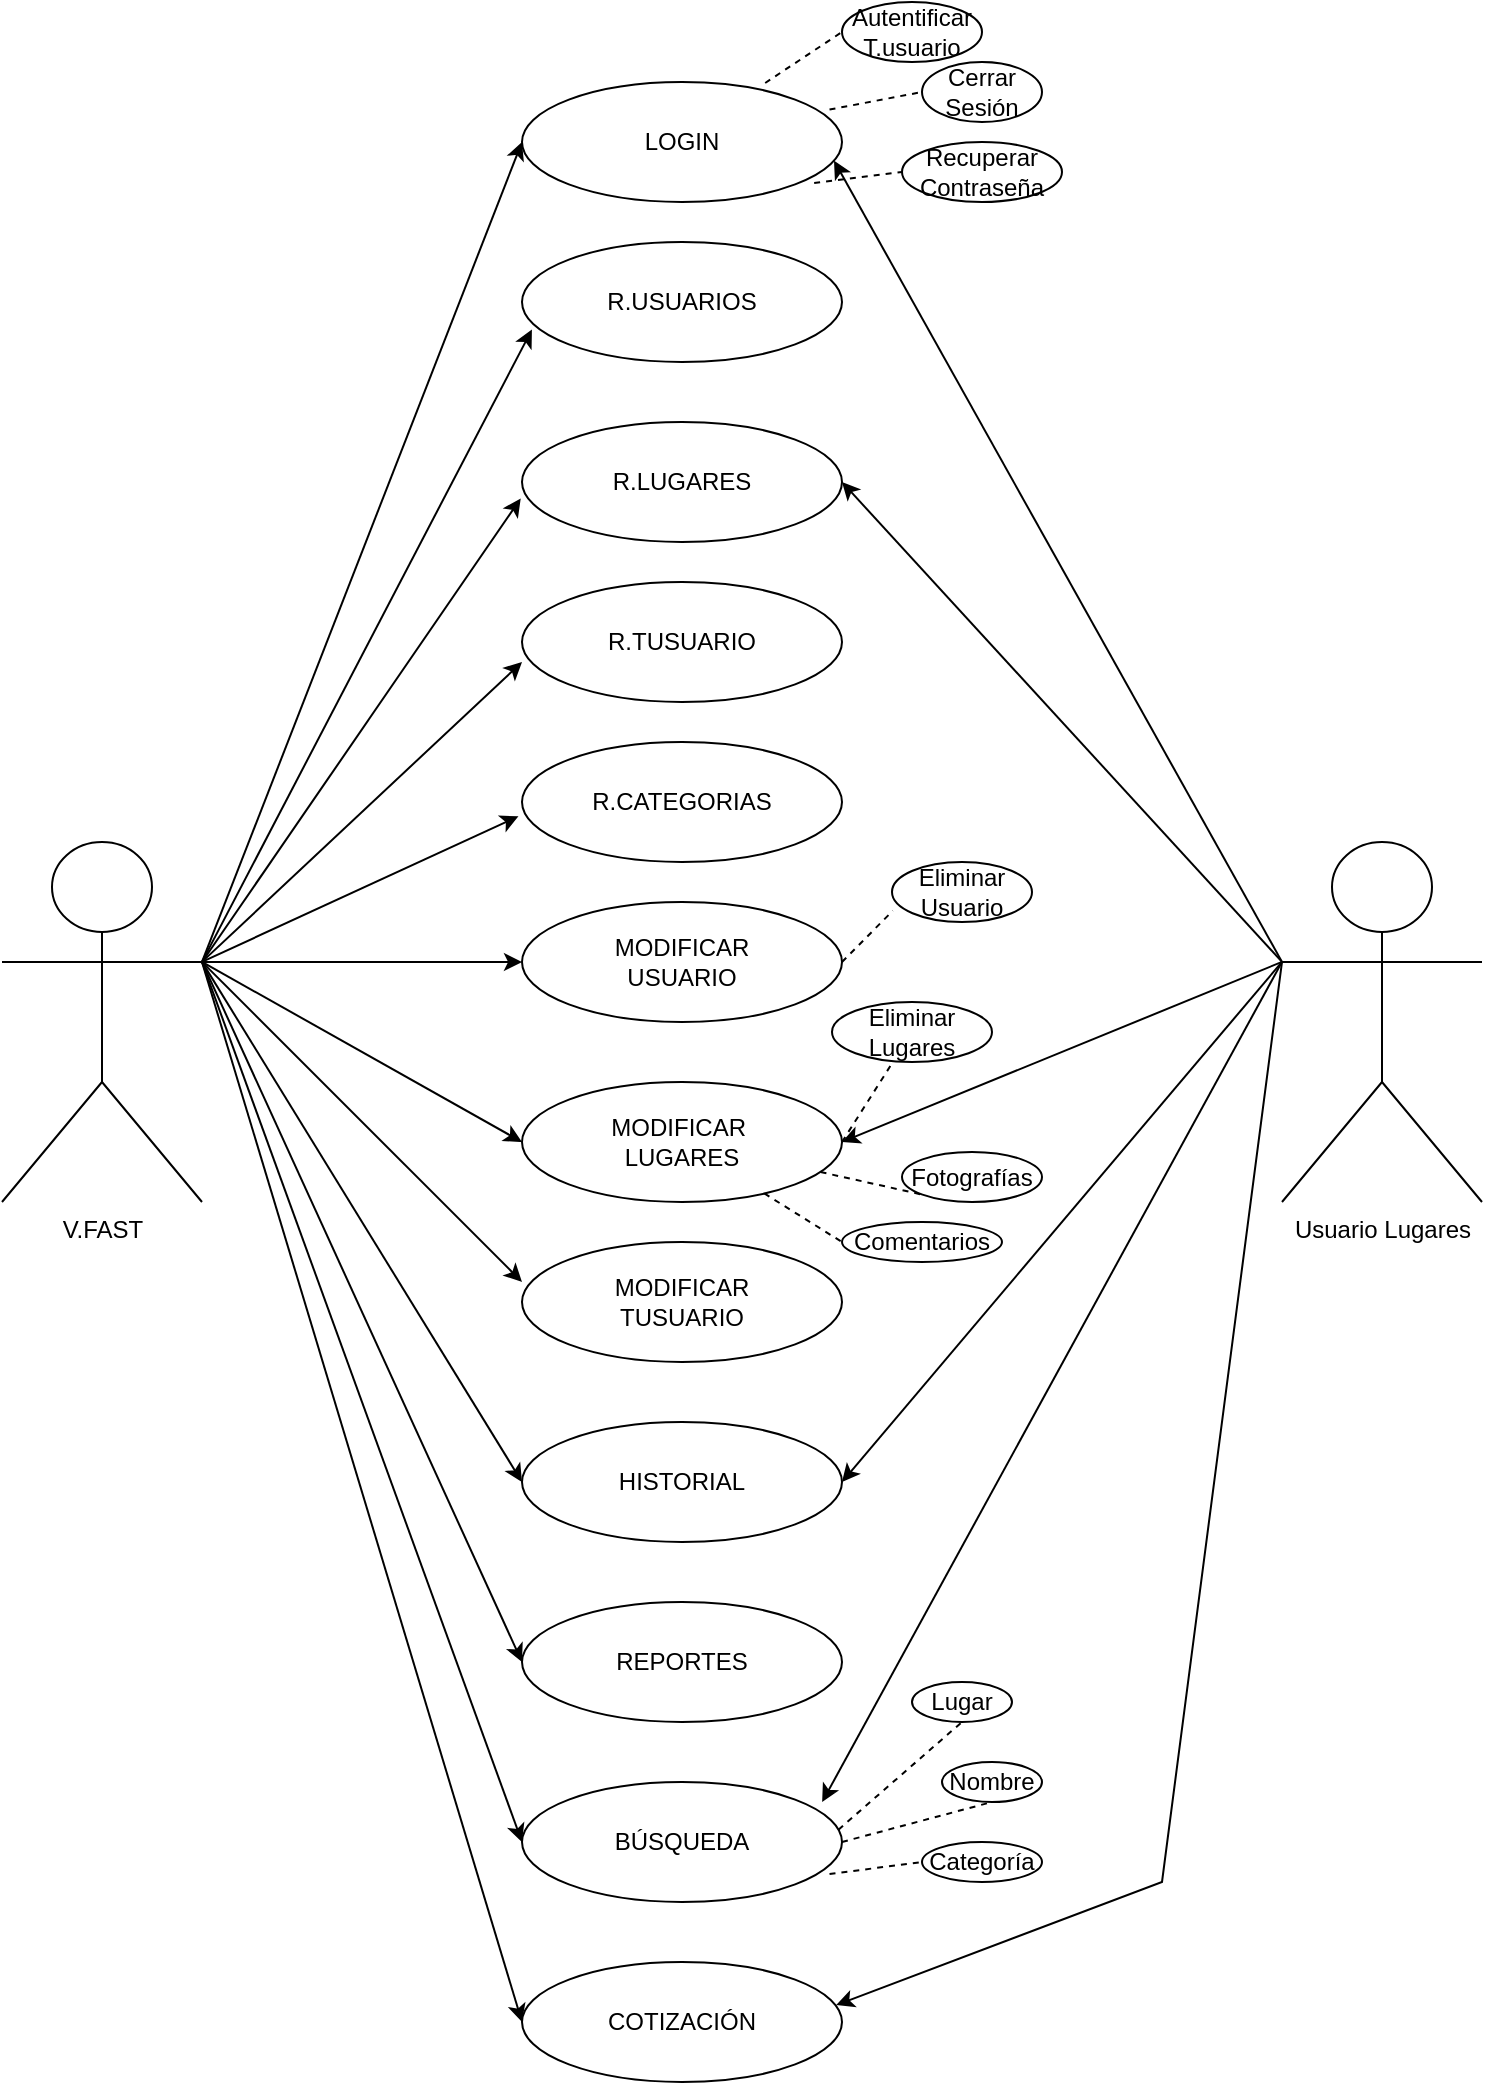 <mxfile version="21.1.2" type="github">
  <diagram name="Página-1" id="FyNhM8E8tGC533qrjE1v">
    <mxGraphModel dx="1032" dy="521" grid="1" gridSize="10" guides="1" tooltips="1" connect="1" arrows="1" fold="1" page="1" pageScale="1" pageWidth="827" pageHeight="1169" math="0" shadow="0">
      <root>
        <mxCell id="0" />
        <mxCell id="1" parent="0" />
        <mxCell id="Nw6Wf11O5FGYg6xUdQ0s-1" value="&lt;font style=&quot;vertical-align: inherit;&quot;&gt;&lt;font style=&quot;vertical-align: inherit;&quot;&gt;LOGIN&lt;/font&gt;&lt;/font&gt;" style="ellipse;whiteSpace=wrap;html=1;" parent="1" vertex="1">
          <mxGeometry x="320" y="60" width="160" height="60" as="geometry" />
        </mxCell>
        <mxCell id="Nw6Wf11O5FGYg6xUdQ0s-13" value="&lt;font style=&quot;vertical-align: inherit;&quot;&gt;&lt;font style=&quot;vertical-align: inherit;&quot;&gt;MODIFICAR&amp;nbsp;&lt;br&gt;LUGARES&lt;br&gt;&lt;/font&gt;&lt;/font&gt;" style="ellipse;whiteSpace=wrap;html=1;" parent="1" vertex="1">
          <mxGeometry x="320" y="560" width="160" height="60" as="geometry" />
        </mxCell>
        <mxCell id="Nw6Wf11O5FGYg6xUdQ0s-14" value="&lt;font style=&quot;vertical-align: inherit;&quot;&gt;&lt;font style=&quot;vertical-align: inherit;&quot;&gt;R.CATEGORIAS&lt;/font&gt;&lt;/font&gt;" style="ellipse;whiteSpace=wrap;html=1;" parent="1" vertex="1">
          <mxGeometry x="320" y="390" width="160" height="60" as="geometry" />
        </mxCell>
        <mxCell id="Nw6Wf11O5FGYg6xUdQ0s-15" value="&lt;font style=&quot;vertical-align: inherit;&quot;&gt;&lt;font style=&quot;vertical-align: inherit;&quot;&gt;R.TUSUARIO&lt;/font&gt;&lt;/font&gt;" style="ellipse;whiteSpace=wrap;html=1;" parent="1" vertex="1">
          <mxGeometry x="320" y="310" width="160" height="60" as="geometry" />
        </mxCell>
        <mxCell id="Nw6Wf11O5FGYg6xUdQ0s-16" value="&lt;font style=&quot;vertical-align: inherit;&quot;&gt;&lt;font style=&quot;vertical-align: inherit;&quot;&gt;R.LUGARES&lt;/font&gt;&lt;/font&gt;" style="ellipse;whiteSpace=wrap;html=1;" parent="1" vertex="1">
          <mxGeometry x="320" y="230" width="160" height="60" as="geometry" />
        </mxCell>
        <mxCell id="Nw6Wf11O5FGYg6xUdQ0s-17" value="&lt;font style=&quot;vertical-align: inherit;&quot;&gt;&lt;font style=&quot;vertical-align: inherit;&quot;&gt;MODIFICAR&lt;br&gt;USUARIO&lt;br&gt;&lt;/font&gt;&lt;/font&gt;" style="ellipse;whiteSpace=wrap;html=1;" parent="1" vertex="1">
          <mxGeometry x="320" y="470" width="160" height="60" as="geometry" />
        </mxCell>
        <mxCell id="Nw6Wf11O5FGYg6xUdQ0s-18" value="&lt;font style=&quot;vertical-align: inherit;&quot;&gt;&lt;font style=&quot;vertical-align: inherit;&quot;&gt;R.USUARIOS&lt;/font&gt;&lt;/font&gt;" style="ellipse;whiteSpace=wrap;html=1;" parent="1" vertex="1">
          <mxGeometry x="320" y="140" width="160" height="60" as="geometry" />
        </mxCell>
        <mxCell id="Nw6Wf11O5FGYg6xUdQ0s-19" style="edgeStyle=orthogonalEdgeStyle;rounded=0;orthogonalLoop=1;jettySize=auto;html=1;exitX=0.5;exitY=1;exitDx=0;exitDy=0;" parent="1" source="Nw6Wf11O5FGYg6xUdQ0s-1" target="Nw6Wf11O5FGYg6xUdQ0s-1" edge="1">
          <mxGeometry relative="1" as="geometry" />
        </mxCell>
        <mxCell id="Nw6Wf11O5FGYg6xUdQ0s-20" value="&lt;font style=&quot;vertical-align: inherit;&quot;&gt;&lt;font style=&quot;vertical-align: inherit;&quot;&gt;MODIFICAR&lt;br&gt;TUSUARIO&lt;br&gt;&lt;/font&gt;&lt;/font&gt;" style="ellipse;whiteSpace=wrap;html=1;" parent="1" vertex="1">
          <mxGeometry x="320" y="640" width="160" height="60" as="geometry" />
        </mxCell>
        <mxCell id="Nw6Wf11O5FGYg6xUdQ0s-21" value="&lt;font style=&quot;vertical-align: inherit;&quot;&gt;&lt;font style=&quot;vertical-align: inherit;&quot;&gt;REPORTES&lt;/font&gt;&lt;/font&gt;" style="ellipse;whiteSpace=wrap;html=1;" parent="1" vertex="1">
          <mxGeometry x="320" y="820" width="160" height="60" as="geometry" />
        </mxCell>
        <mxCell id="Nw6Wf11O5FGYg6xUdQ0s-22" value="&lt;font style=&quot;vertical-align: inherit;&quot;&gt;&lt;font style=&quot;vertical-align: inherit;&quot;&gt;HISTORIAL&lt;/font&gt;&lt;/font&gt;" style="ellipse;whiteSpace=wrap;html=1;" parent="1" vertex="1">
          <mxGeometry x="320" y="730" width="160" height="60" as="geometry" />
        </mxCell>
        <mxCell id="Nw6Wf11O5FGYg6xUdQ0s-23" value="&lt;font style=&quot;vertical-align: inherit;&quot;&gt;&lt;font style=&quot;vertical-align: inherit;&quot;&gt;COTIZACIÓN&lt;/font&gt;&lt;/font&gt;" style="ellipse;whiteSpace=wrap;html=1;" parent="1" vertex="1">
          <mxGeometry x="320" y="1000" width="160" height="60" as="geometry" />
        </mxCell>
        <mxCell id="Nw6Wf11O5FGYg6xUdQ0s-24" value="&lt;font style=&quot;vertical-align: inherit;&quot;&gt;&lt;font style=&quot;vertical-align: inherit;&quot;&gt;BÚSQUEDA&lt;/font&gt;&lt;/font&gt;" style="ellipse;whiteSpace=wrap;html=1;" parent="1" vertex="1">
          <mxGeometry x="320" y="910" width="160" height="60" as="geometry" />
        </mxCell>
        <mxCell id="Nw6Wf11O5FGYg6xUdQ0s-25" value="&lt;font style=&quot;vertical-align: inherit;&quot;&gt;&lt;font style=&quot;vertical-align: inherit;&quot;&gt;&lt;font style=&quot;vertical-align: inherit;&quot;&gt;&lt;font style=&quot;vertical-align: inherit;&quot;&gt;Usuario Lugares&lt;/font&gt;&lt;/font&gt;&lt;/font&gt;&lt;/font&gt;" style="shape=umlActor;verticalLabelPosition=bottom;verticalAlign=top;html=1;outlineConnect=0;" parent="1" vertex="1">
          <mxGeometry x="700" y="440" width="100" height="180" as="geometry" />
        </mxCell>
        <mxCell id="Nw6Wf11O5FGYg6xUdQ0s-26" value="&lt;font style=&quot;vertical-align: inherit;&quot;&gt;&lt;font style=&quot;vertical-align: inherit;&quot;&gt;V.FAST&lt;/font&gt;&lt;/font&gt;" style="shape=umlActor;verticalLabelPosition=bottom;verticalAlign=top;html=1;outlineConnect=0;" parent="1" vertex="1">
          <mxGeometry x="60" y="440" width="100" height="180" as="geometry" />
        </mxCell>
        <mxCell id="Nw6Wf11O5FGYg6xUdQ0s-32" value="&lt;font style=&quot;vertical-align: inherit;&quot;&gt;&lt;font style=&quot;vertical-align: inherit;&quot;&gt;Autentificar&lt;br&gt;T.usuario&lt;br&gt;&lt;/font&gt;&lt;/font&gt;" style="ellipse;whiteSpace=wrap;html=1;" parent="1" vertex="1">
          <mxGeometry x="480" y="20" width="70" height="30" as="geometry" />
        </mxCell>
        <mxCell id="Nw6Wf11O5FGYg6xUdQ0s-33" value="&lt;font style=&quot;vertical-align: inherit;&quot;&gt;&lt;font style=&quot;vertical-align: inherit;&quot;&gt;&lt;font style=&quot;vertical-align: inherit;&quot;&gt;&lt;font style=&quot;vertical-align: inherit;&quot;&gt;Cerrar&lt;br&gt;&lt;/font&gt;&lt;/font&gt;&lt;font style=&quot;vertical-align: inherit;&quot;&gt;&lt;font style=&quot;vertical-align: inherit;&quot;&gt;Sesión&lt;/font&gt;&lt;/font&gt;&lt;br&gt;&lt;/font&gt;&lt;/font&gt;" style="ellipse;whiteSpace=wrap;html=1;" parent="1" vertex="1">
          <mxGeometry x="520" y="50" width="60" height="30" as="geometry" />
        </mxCell>
        <mxCell id="Nw6Wf11O5FGYg6xUdQ0s-34" value="&lt;font style=&quot;vertical-align: inherit;&quot;&gt;&lt;font style=&quot;vertical-align: inherit;&quot;&gt;&lt;font style=&quot;vertical-align: inherit;&quot;&gt;&lt;font style=&quot;vertical-align: inherit;&quot;&gt;Recuperar&lt;br&gt;&lt;/font&gt;&lt;/font&gt;&lt;font style=&quot;vertical-align: inherit;&quot;&gt;&lt;font style=&quot;vertical-align: inherit;&quot;&gt;Contraseña&lt;/font&gt;&lt;/font&gt;&lt;br&gt;&lt;/font&gt;&lt;/font&gt;" style="ellipse;whiteSpace=wrap;html=1;" parent="1" vertex="1">
          <mxGeometry x="510" y="90" width="80" height="30" as="geometry" />
        </mxCell>
        <mxCell id="Nw6Wf11O5FGYg6xUdQ0s-35" value="" style="endArrow=none;dashed=1;html=1;rounded=0;exitX=0.76;exitY=0.008;exitDx=0;exitDy=0;exitPerimeter=0;entryX=0;entryY=0.5;entryDx=0;entryDy=0;" parent="1" source="Nw6Wf11O5FGYg6xUdQ0s-1" target="Nw6Wf11O5FGYg6xUdQ0s-32" edge="1">
          <mxGeometry width="50" height="50" relative="1" as="geometry">
            <mxPoint x="414" y="60" as="sourcePoint" />
            <mxPoint x="464" y="10" as="targetPoint" />
            <Array as="points" />
          </mxGeometry>
        </mxCell>
        <mxCell id="Nw6Wf11O5FGYg6xUdQ0s-36" value="" style="endArrow=none;dashed=1;html=1;rounded=0;exitX=0.961;exitY=0.23;exitDx=0;exitDy=0;exitPerimeter=0;entryX=0;entryY=0.5;entryDx=0;entryDy=0;" parent="1" source="Nw6Wf11O5FGYg6xUdQ0s-1" target="Nw6Wf11O5FGYg6xUdQ0s-33" edge="1">
          <mxGeometry width="50" height="50" relative="1" as="geometry">
            <mxPoint x="460" y="115" as="sourcePoint" />
            <mxPoint x="510" y="65" as="targetPoint" />
          </mxGeometry>
        </mxCell>
        <mxCell id="Nw6Wf11O5FGYg6xUdQ0s-37" value="" style="endArrow=none;dashed=1;html=1;rounded=0;exitX=0.913;exitY=0.841;exitDx=0;exitDy=0;exitPerimeter=0;entryX=0;entryY=0.5;entryDx=0;entryDy=0;" parent="1" source="Nw6Wf11O5FGYg6xUdQ0s-1" target="Nw6Wf11O5FGYg6xUdQ0s-34" edge="1">
          <mxGeometry width="50" height="50" relative="1" as="geometry">
            <mxPoint x="470" y="150" as="sourcePoint" />
            <mxPoint x="520" y="100" as="targetPoint" />
          </mxGeometry>
        </mxCell>
        <mxCell id="Nw6Wf11O5FGYg6xUdQ0s-38" value="&lt;font style=&quot;vertical-align: inherit;&quot;&gt;&lt;font style=&quot;vertical-align: inherit;&quot;&gt;&lt;font style=&quot;vertical-align: inherit;&quot;&gt;&lt;font style=&quot;vertical-align: inherit;&quot;&gt;Eliminar&lt;br&gt;&lt;/font&gt;&lt;/font&gt;&lt;font style=&quot;vertical-align: inherit;&quot;&gt;&lt;font style=&quot;vertical-align: inherit;&quot;&gt;Usuario&lt;/font&gt;&lt;/font&gt;&lt;br&gt;&lt;/font&gt;&lt;/font&gt;" style="ellipse;whiteSpace=wrap;html=1;" parent="1" vertex="1">
          <mxGeometry x="505" y="450" width="70" height="30" as="geometry" />
        </mxCell>
        <mxCell id="Nw6Wf11O5FGYg6xUdQ0s-39" value="" style="endArrow=none;dashed=1;html=1;rounded=0;exitX=1;exitY=0.5;exitDx=0;exitDy=0;entryX=0.006;entryY=0.812;entryDx=0;entryDy=0;entryPerimeter=0;" parent="1" source="Nw6Wf11O5FGYg6xUdQ0s-17" target="Nw6Wf11O5FGYg6xUdQ0s-38" edge="1">
          <mxGeometry width="50" height="50" relative="1" as="geometry">
            <mxPoint x="490" y="545" as="sourcePoint" />
            <mxPoint x="540" y="495" as="targetPoint" />
          </mxGeometry>
        </mxCell>
        <mxCell id="Nw6Wf11O5FGYg6xUdQ0s-40" value="&lt;font style=&quot;vertical-align: inherit;&quot;&gt;&lt;font style=&quot;vertical-align: inherit;&quot;&gt;Eliminar&lt;br&gt;Lugares&lt;br&gt;&lt;/font&gt;&lt;/font&gt;" style="ellipse;whiteSpace=wrap;html=1;" parent="1" vertex="1">
          <mxGeometry x="475" y="520" width="80" height="30" as="geometry" />
        </mxCell>
        <mxCell id="Nw6Wf11O5FGYg6xUdQ0s-41" value="" style="endArrow=none;dashed=1;html=1;rounded=0;exitX=1;exitY=0.5;exitDx=0;exitDy=0;" parent="1" source="Nw6Wf11O5FGYg6xUdQ0s-13" target="Nw6Wf11O5FGYg6xUdQ0s-40" edge="1">
          <mxGeometry width="50" height="50" relative="1" as="geometry">
            <mxPoint x="490" y="610" as="sourcePoint" />
            <mxPoint x="540" y="560" as="targetPoint" />
          </mxGeometry>
        </mxCell>
        <mxCell id="Nw6Wf11O5FGYg6xUdQ0s-42" value="&lt;font style=&quot;vertical-align: inherit;&quot;&gt;&lt;font style=&quot;vertical-align: inherit;&quot;&gt;Fotografías&lt;/font&gt;&lt;/font&gt;" style="ellipse;whiteSpace=wrap;html=1;" parent="1" vertex="1">
          <mxGeometry x="510" y="595" width="70" height="25" as="geometry" />
        </mxCell>
        <mxCell id="Nw6Wf11O5FGYg6xUdQ0s-43" value="" style="endArrow=none;dashed=1;html=1;rounded=0;entryX=0;entryY=1;entryDx=0;entryDy=0;" parent="1" source="Nw6Wf11O5FGYg6xUdQ0s-13" target="Nw6Wf11O5FGYg6xUdQ0s-42" edge="1">
          <mxGeometry width="50" height="50" relative="1" as="geometry">
            <mxPoint x="460" y="670" as="sourcePoint" />
            <mxPoint x="510" y="620" as="targetPoint" />
          </mxGeometry>
        </mxCell>
        <mxCell id="Nw6Wf11O5FGYg6xUdQ0s-44" value="&lt;font style=&quot;vertical-align: inherit;&quot;&gt;&lt;font style=&quot;vertical-align: inherit;&quot;&gt;Comentarios&lt;/font&gt;&lt;/font&gt;" style="ellipse;whiteSpace=wrap;html=1;" parent="1" vertex="1">
          <mxGeometry x="480" y="630" width="80" height="20" as="geometry" />
        </mxCell>
        <mxCell id="Nw6Wf11O5FGYg6xUdQ0s-45" value="" style="endArrow=none;dashed=1;html=1;rounded=0;entryX=0;entryY=0.5;entryDx=0;entryDy=0;" parent="1" source="Nw6Wf11O5FGYg6xUdQ0s-13" target="Nw6Wf11O5FGYg6xUdQ0s-44" edge="1">
          <mxGeometry width="50" height="50" relative="1" as="geometry">
            <mxPoint x="460" y="670" as="sourcePoint" />
            <mxPoint x="510" y="620" as="targetPoint" />
          </mxGeometry>
        </mxCell>
        <mxCell id="Nw6Wf11O5FGYg6xUdQ0s-47" value="&lt;font style=&quot;vertical-align: inherit;&quot;&gt;&lt;font style=&quot;vertical-align: inherit;&quot;&gt;Nombre&lt;/font&gt;&lt;/font&gt;" style="ellipse;whiteSpace=wrap;html=1;" parent="1" vertex="1">
          <mxGeometry x="530" y="900" width="50" height="20" as="geometry" />
        </mxCell>
        <mxCell id="Nw6Wf11O5FGYg6xUdQ0s-48" value="&lt;font style=&quot;vertical-align: inherit;&quot;&gt;&lt;font style=&quot;vertical-align: inherit;&quot;&gt;Categoría&lt;/font&gt;&lt;/font&gt;" style="ellipse;whiteSpace=wrap;html=1;" parent="1" vertex="1">
          <mxGeometry x="520" y="940" width="60" height="20" as="geometry" />
        </mxCell>
        <mxCell id="Nw6Wf11O5FGYg6xUdQ0s-49" value="&lt;font style=&quot;vertical-align: inherit;&quot;&gt;&lt;font style=&quot;vertical-align: inherit;&quot;&gt;Lugar&lt;/font&gt;&lt;/font&gt;" style="ellipse;whiteSpace=wrap;html=1;" parent="1" vertex="1">
          <mxGeometry x="515" y="860" width="50" height="20" as="geometry" />
        </mxCell>
        <mxCell id="Nw6Wf11O5FGYg6xUdQ0s-51" value="" style="endArrow=none;dashed=1;html=1;rounded=0;exitX=0.989;exitY=0.397;exitDx=0;exitDy=0;exitPerimeter=0;entryX=0.5;entryY=1;entryDx=0;entryDy=0;" parent="1" source="Nw6Wf11O5FGYg6xUdQ0s-24" target="Nw6Wf11O5FGYg6xUdQ0s-49" edge="1">
          <mxGeometry width="50" height="50" relative="1" as="geometry">
            <mxPoint x="460" y="890" as="sourcePoint" />
            <mxPoint x="510" y="840" as="targetPoint" />
          </mxGeometry>
        </mxCell>
        <mxCell id="Nw6Wf11O5FGYg6xUdQ0s-52" value="" style="endArrow=none;dashed=1;html=1;rounded=0;exitX=1;exitY=0.5;exitDx=0;exitDy=0;entryX=0.5;entryY=1;entryDx=0;entryDy=0;" parent="1" source="Nw6Wf11O5FGYg6xUdQ0s-24" target="Nw6Wf11O5FGYg6xUdQ0s-47" edge="1">
          <mxGeometry width="50" height="50" relative="1" as="geometry">
            <mxPoint x="460" y="890" as="sourcePoint" />
            <mxPoint x="510" y="840" as="targetPoint" />
          </mxGeometry>
        </mxCell>
        <mxCell id="Nw6Wf11O5FGYg6xUdQ0s-53" value="" style="endArrow=none;dashed=1;html=1;rounded=0;exitX=0.961;exitY=0.767;exitDx=0;exitDy=0;exitPerimeter=0;entryX=0;entryY=0.5;entryDx=0;entryDy=0;" parent="1" source="Nw6Wf11O5FGYg6xUdQ0s-24" target="Nw6Wf11O5FGYg6xUdQ0s-48" edge="1">
          <mxGeometry width="50" height="50" relative="1" as="geometry">
            <mxPoint x="460" y="890" as="sourcePoint" />
            <mxPoint x="510" y="840" as="targetPoint" />
          </mxGeometry>
        </mxCell>
        <mxCell id="Nw6Wf11O5FGYg6xUdQ0s-56" value="" style="endArrow=classic;html=1;rounded=0;exitX=0;exitY=0.333;exitDx=0;exitDy=0;exitPerimeter=0;entryX=0.975;entryY=0.656;entryDx=0;entryDy=0;entryPerimeter=0;" parent="1" source="Nw6Wf11O5FGYg6xUdQ0s-25" target="Nw6Wf11O5FGYg6xUdQ0s-1" edge="1">
          <mxGeometry width="50" height="50" relative="1" as="geometry">
            <mxPoint x="460" y="330" as="sourcePoint" />
            <mxPoint x="510" y="280" as="targetPoint" />
          </mxGeometry>
        </mxCell>
        <mxCell id="Nw6Wf11O5FGYg6xUdQ0s-58" value="" style="endArrow=classic;html=1;rounded=0;exitX=0;exitY=0.333;exitDx=0;exitDy=0;exitPerimeter=0;entryX=1;entryY=0.5;entryDx=0;entryDy=0;" parent="1" source="Nw6Wf11O5FGYg6xUdQ0s-25" target="Nw6Wf11O5FGYg6xUdQ0s-16" edge="1">
          <mxGeometry width="50" height="50" relative="1" as="geometry">
            <mxPoint x="460" y="550" as="sourcePoint" />
            <mxPoint x="510" y="500" as="targetPoint" />
          </mxGeometry>
        </mxCell>
        <mxCell id="Nw6Wf11O5FGYg6xUdQ0s-59" value="" style="endArrow=classic;html=1;rounded=0;exitX=0;exitY=0.333;exitDx=0;exitDy=0;exitPerimeter=0;entryX=1;entryY=0.5;entryDx=0;entryDy=0;" parent="1" source="Nw6Wf11O5FGYg6xUdQ0s-25" target="Nw6Wf11O5FGYg6xUdQ0s-13" edge="1">
          <mxGeometry width="50" height="50" relative="1" as="geometry">
            <mxPoint x="690" y="500" as="sourcePoint" />
            <mxPoint x="510" y="500" as="targetPoint" />
          </mxGeometry>
        </mxCell>
        <mxCell id="Nw6Wf11O5FGYg6xUdQ0s-60" value="" style="endArrow=classic;html=1;rounded=0;entryX=1;entryY=0.5;entryDx=0;entryDy=0;exitX=0;exitY=0.333;exitDx=0;exitDy=0;exitPerimeter=0;" parent="1" source="Nw6Wf11O5FGYg6xUdQ0s-25" target="Nw6Wf11O5FGYg6xUdQ0s-22" edge="1">
          <mxGeometry width="50" height="50" relative="1" as="geometry">
            <mxPoint x="460" y="670" as="sourcePoint" />
            <mxPoint x="510" y="620" as="targetPoint" />
          </mxGeometry>
        </mxCell>
        <mxCell id="Nw6Wf11O5FGYg6xUdQ0s-61" value="" style="endArrow=classic;html=1;rounded=0;exitX=0;exitY=0.333;exitDx=0;exitDy=0;exitPerimeter=0;entryX=0.938;entryY=0.167;entryDx=0;entryDy=0;entryPerimeter=0;" parent="1" source="Nw6Wf11O5FGYg6xUdQ0s-25" target="Nw6Wf11O5FGYg6xUdQ0s-24" edge="1">
          <mxGeometry width="50" height="50" relative="1" as="geometry">
            <mxPoint x="460" y="670" as="sourcePoint" />
            <mxPoint x="510" y="620" as="targetPoint" />
          </mxGeometry>
        </mxCell>
        <mxCell id="Nw6Wf11O5FGYg6xUdQ0s-62" value="" style="endArrow=classic;html=1;rounded=0;exitX=0;exitY=0.333;exitDx=0;exitDy=0;exitPerimeter=0;entryX=0.982;entryY=0.359;entryDx=0;entryDy=0;entryPerimeter=0;" parent="1" source="Nw6Wf11O5FGYg6xUdQ0s-25" target="Nw6Wf11O5FGYg6xUdQ0s-23" edge="1">
          <mxGeometry width="50" height="50" relative="1" as="geometry">
            <mxPoint x="700" y="490" as="sourcePoint" />
            <mxPoint x="510" y="840" as="targetPoint" />
            <Array as="points">
              <mxPoint x="640" y="960" />
            </Array>
          </mxGeometry>
        </mxCell>
        <mxCell id="Nw6Wf11O5FGYg6xUdQ0s-63" value="" style="endArrow=classic;html=1;rounded=0;entryX=0;entryY=0.5;entryDx=0;entryDy=0;exitX=1;exitY=0.333;exitDx=0;exitDy=0;exitPerimeter=0;" parent="1" source="Nw6Wf11O5FGYg6xUdQ0s-26" target="Nw6Wf11O5FGYg6xUdQ0s-1" edge="1">
          <mxGeometry width="50" height="50" relative="1" as="geometry">
            <mxPoint x="150" y="500" as="sourcePoint" />
            <mxPoint x="200" y="450" as="targetPoint" />
          </mxGeometry>
        </mxCell>
        <mxCell id="Nw6Wf11O5FGYg6xUdQ0s-64" value="" style="endArrow=classic;html=1;rounded=0;entryX=0.031;entryY=0.73;entryDx=0;entryDy=0;entryPerimeter=0;exitX=1;exitY=0.333;exitDx=0;exitDy=0;exitPerimeter=0;" parent="1" source="Nw6Wf11O5FGYg6xUdQ0s-26" target="Nw6Wf11O5FGYg6xUdQ0s-18" edge="1">
          <mxGeometry width="50" height="50" relative="1" as="geometry">
            <mxPoint x="220" y="460" as="sourcePoint" />
            <mxPoint x="270" y="410" as="targetPoint" />
          </mxGeometry>
        </mxCell>
        <mxCell id="Nw6Wf11O5FGYg6xUdQ0s-65" value="" style="endArrow=classic;html=1;rounded=0;entryX=-0.004;entryY=0.637;entryDx=0;entryDy=0;entryPerimeter=0;" parent="1" target="Nw6Wf11O5FGYg6xUdQ0s-16" edge="1">
          <mxGeometry width="50" height="50" relative="1" as="geometry">
            <mxPoint x="160" y="500" as="sourcePoint" />
            <mxPoint x="270" y="400" as="targetPoint" />
          </mxGeometry>
        </mxCell>
        <mxCell id="Nw6Wf11O5FGYg6xUdQ0s-66" value="" style="endArrow=classic;html=1;rounded=0;entryX=0;entryY=0.667;entryDx=0;entryDy=0;entryPerimeter=0;exitX=1;exitY=0.333;exitDx=0;exitDy=0;exitPerimeter=0;" parent="1" source="Nw6Wf11O5FGYg6xUdQ0s-26" target="Nw6Wf11O5FGYg6xUdQ0s-15" edge="1">
          <mxGeometry width="50" height="50" relative="1" as="geometry">
            <mxPoint x="170" y="480" as="sourcePoint" />
            <mxPoint x="220" y="430" as="targetPoint" />
          </mxGeometry>
        </mxCell>
        <mxCell id="Nw6Wf11O5FGYg6xUdQ0s-67" value="" style="endArrow=classic;html=1;rounded=0;entryX=-0.011;entryY=0.619;entryDx=0;entryDy=0;entryPerimeter=0;exitX=1;exitY=0.333;exitDx=0;exitDy=0;exitPerimeter=0;" parent="1" source="Nw6Wf11O5FGYg6xUdQ0s-26" target="Nw6Wf11O5FGYg6xUdQ0s-14" edge="1">
          <mxGeometry width="50" height="50" relative="1" as="geometry">
            <mxPoint x="230" y="525" as="sourcePoint" />
            <mxPoint x="280" y="475" as="targetPoint" />
          </mxGeometry>
        </mxCell>
        <mxCell id="Nw6Wf11O5FGYg6xUdQ0s-68" value="" style="endArrow=classic;html=1;rounded=0;entryX=0;entryY=0.5;entryDx=0;entryDy=0;exitX=1;exitY=0.333;exitDx=0;exitDy=0;exitPerimeter=0;" parent="1" source="Nw6Wf11O5FGYg6xUdQ0s-26" target="Nw6Wf11O5FGYg6xUdQ0s-17" edge="1">
          <mxGeometry width="50" height="50" relative="1" as="geometry">
            <mxPoint x="160" y="560" as="sourcePoint" />
            <mxPoint x="210" y="510" as="targetPoint" />
          </mxGeometry>
        </mxCell>
        <mxCell id="Nw6Wf11O5FGYg6xUdQ0s-69" value="" style="endArrow=classic;html=1;rounded=0;exitX=1;exitY=0.333;exitDx=0;exitDy=0;exitPerimeter=0;entryX=0;entryY=0.5;entryDx=0;entryDy=0;" parent="1" source="Nw6Wf11O5FGYg6xUdQ0s-26" target="Nw6Wf11O5FGYg6xUdQ0s-13" edge="1">
          <mxGeometry width="50" height="50" relative="1" as="geometry">
            <mxPoint x="310" y="590" as="sourcePoint" />
            <mxPoint x="330" y="570" as="targetPoint" />
          </mxGeometry>
        </mxCell>
        <mxCell id="Nw6Wf11O5FGYg6xUdQ0s-70" value="" style="endArrow=classic;html=1;rounded=0;exitX=1;exitY=0.333;exitDx=0;exitDy=0;exitPerimeter=0;entryX=0;entryY=0.333;entryDx=0;entryDy=0;entryPerimeter=0;" parent="1" source="Nw6Wf11O5FGYg6xUdQ0s-26" target="Nw6Wf11O5FGYg6xUdQ0s-20" edge="1">
          <mxGeometry width="50" height="50" relative="1" as="geometry">
            <mxPoint x="200" y="635" as="sourcePoint" />
            <mxPoint x="250" y="585" as="targetPoint" />
          </mxGeometry>
        </mxCell>
        <mxCell id="Nw6Wf11O5FGYg6xUdQ0s-71" value="" style="endArrow=classic;html=1;rounded=0;exitX=1;exitY=0.333;exitDx=0;exitDy=0;exitPerimeter=0;entryX=0;entryY=0.5;entryDx=0;entryDy=0;" parent="1" source="Nw6Wf11O5FGYg6xUdQ0s-26" target="Nw6Wf11O5FGYg6xUdQ0s-22" edge="1">
          <mxGeometry width="50" height="50" relative="1" as="geometry">
            <mxPoint x="220" y="730" as="sourcePoint" />
            <mxPoint x="270" y="680" as="targetPoint" />
          </mxGeometry>
        </mxCell>
        <mxCell id="Nw6Wf11O5FGYg6xUdQ0s-73" value="" style="endArrow=classic;html=1;rounded=0;entryX=0;entryY=0.5;entryDx=0;entryDy=0;exitX=1;exitY=0.333;exitDx=0;exitDy=0;exitPerimeter=0;" parent="1" source="Nw6Wf11O5FGYg6xUdQ0s-26" target="Nw6Wf11O5FGYg6xUdQ0s-21" edge="1">
          <mxGeometry width="50" height="50" relative="1" as="geometry">
            <mxPoint x="250" y="875" as="sourcePoint" />
            <mxPoint x="300" y="825" as="targetPoint" />
          </mxGeometry>
        </mxCell>
        <mxCell id="Nw6Wf11O5FGYg6xUdQ0s-74" value="" style="endArrow=classic;html=1;rounded=0;entryX=0;entryY=0.5;entryDx=0;entryDy=0;" parent="1" target="Nw6Wf11O5FGYg6xUdQ0s-24" edge="1">
          <mxGeometry width="50" height="50" relative="1" as="geometry">
            <mxPoint x="160" y="500" as="sourcePoint" />
            <mxPoint x="200" y="790" as="targetPoint" />
          </mxGeometry>
        </mxCell>
        <mxCell id="Nw6Wf11O5FGYg6xUdQ0s-75" value="" style="endArrow=classic;html=1;rounded=0;entryX=0;entryY=0.5;entryDx=0;entryDy=0;" parent="1" target="Nw6Wf11O5FGYg6xUdQ0s-23" edge="1">
          <mxGeometry width="50" height="50" relative="1" as="geometry">
            <mxPoint x="160" y="500" as="sourcePoint" />
            <mxPoint x="180" y="860" as="targetPoint" />
          </mxGeometry>
        </mxCell>
      </root>
    </mxGraphModel>
  </diagram>
</mxfile>
